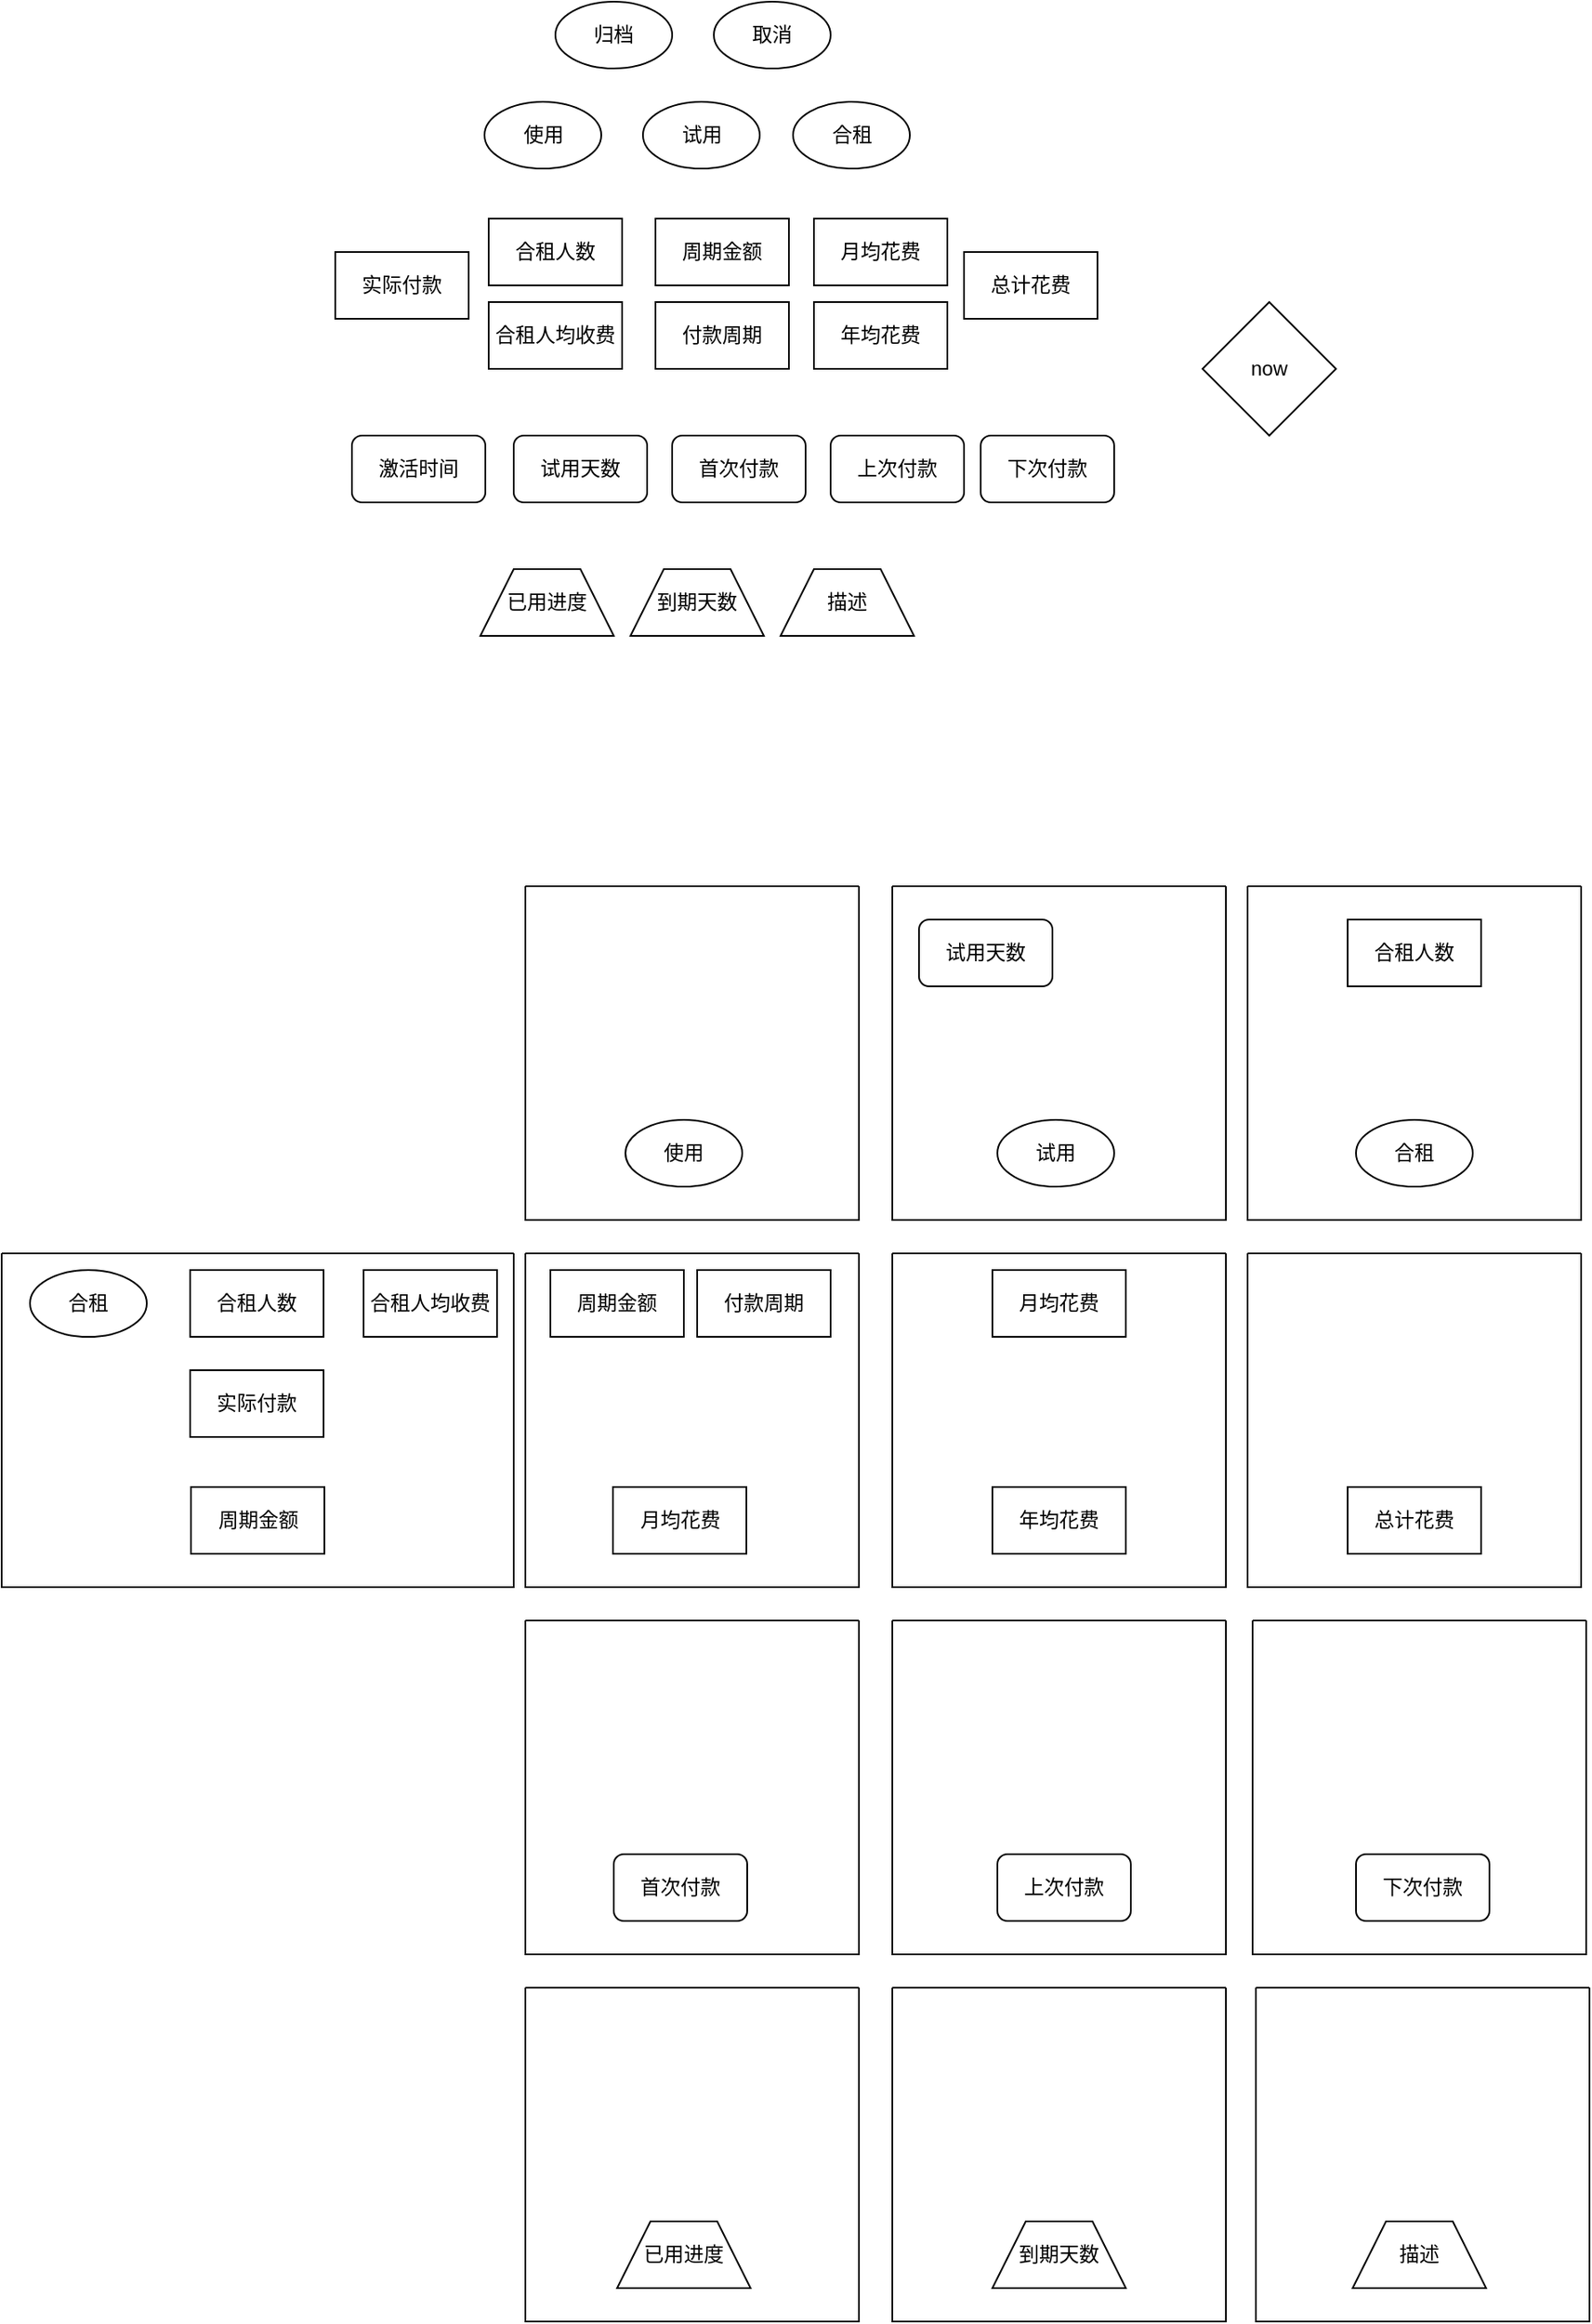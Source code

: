 <mxfile version="18.0.0" type="github">
  <diagram id="C5RBs43oDa-KdzZeNtuy" name="Page-1">
    <mxGraphModel dx="2554" dy="968" grid="1" gridSize="10" guides="1" tooltips="1" connect="1" arrows="1" fold="1" page="1" pageScale="1" pageWidth="827" pageHeight="1169" math="0" shadow="0">
      <root>
        <mxCell id="WIyWlLk6GJQsqaUBKTNV-0" />
        <mxCell id="WIyWlLk6GJQsqaUBKTNV-1" parent="WIyWlLk6GJQsqaUBKTNV-0" />
        <mxCell id="hNW3pUml-DLnn2sBiEHX-16" value="试用" style="ellipse;whiteSpace=wrap;html=1;rounded=0;" vertex="1" parent="WIyWlLk6GJQsqaUBKTNV-1">
          <mxGeometry x="-435.5" y="230" width="70" height="40" as="geometry" />
        </mxCell>
        <mxCell id="hNW3pUml-DLnn2sBiEHX-17" value="合租" style="ellipse;whiteSpace=wrap;html=1;rounded=0;" vertex="1" parent="WIyWlLk6GJQsqaUBKTNV-1">
          <mxGeometry x="-345.5" y="230" width="70" height="40" as="geometry" />
        </mxCell>
        <mxCell id="hNW3pUml-DLnn2sBiEHX-18" value="取消" style="ellipse;whiteSpace=wrap;html=1;rounded=0;" vertex="1" parent="WIyWlLk6GJQsqaUBKTNV-1">
          <mxGeometry x="-393" y="170" width="70" height="40" as="geometry" />
        </mxCell>
        <mxCell id="hNW3pUml-DLnn2sBiEHX-19" value="归档" style="ellipse;whiteSpace=wrap;html=1;rounded=0;" vertex="1" parent="WIyWlLk6GJQsqaUBKTNV-1">
          <mxGeometry x="-488" y="170" width="70" height="40" as="geometry" />
        </mxCell>
        <mxCell id="hNW3pUml-DLnn2sBiEHX-20" value="使用" style="ellipse;whiteSpace=wrap;html=1;rounded=0;" vertex="1" parent="WIyWlLk6GJQsqaUBKTNV-1">
          <mxGeometry x="-530.5" y="230" width="70" height="40" as="geometry" />
        </mxCell>
        <mxCell id="hNW3pUml-DLnn2sBiEHX-21" value="激活时间" style="rounded=1;whiteSpace=wrap;html=1;" vertex="1" parent="WIyWlLk6GJQsqaUBKTNV-1">
          <mxGeometry x="-610" y="430" width="80" height="40" as="geometry" />
        </mxCell>
        <mxCell id="hNW3pUml-DLnn2sBiEHX-22" value="首次付款" style="rounded=1;whiteSpace=wrap;html=1;" vertex="1" parent="WIyWlLk6GJQsqaUBKTNV-1">
          <mxGeometry x="-418" y="430" width="80" height="40" as="geometry" />
        </mxCell>
        <mxCell id="hNW3pUml-DLnn2sBiEHX-23" value="上次付款" style="rounded=1;whiteSpace=wrap;html=1;" vertex="1" parent="WIyWlLk6GJQsqaUBKTNV-1">
          <mxGeometry x="-323" y="430" width="80" height="40" as="geometry" />
        </mxCell>
        <mxCell id="hNW3pUml-DLnn2sBiEHX-24" value="下次付款" style="rounded=1;whiteSpace=wrap;html=1;" vertex="1" parent="WIyWlLk6GJQsqaUBKTNV-1">
          <mxGeometry x="-233" y="430" width="80" height="40" as="geometry" />
        </mxCell>
        <mxCell id="hNW3pUml-DLnn2sBiEHX-25" value="月均花费" style="whiteSpace=wrap;html=1;rounded=0;" vertex="1" parent="WIyWlLk6GJQsqaUBKTNV-1">
          <mxGeometry x="-333" y="300" width="80" height="40" as="geometry" />
        </mxCell>
        <mxCell id="hNW3pUml-DLnn2sBiEHX-28" value="年均花费" style="whiteSpace=wrap;html=1;rounded=0;" vertex="1" parent="WIyWlLk6GJQsqaUBKTNV-1">
          <mxGeometry x="-333" y="350" width="80" height="40" as="geometry" />
        </mxCell>
        <mxCell id="hNW3pUml-DLnn2sBiEHX-29" value="周期金额" style="whiteSpace=wrap;html=1;rounded=0;" vertex="1" parent="WIyWlLk6GJQsqaUBKTNV-1">
          <mxGeometry x="-428" y="300" width="80" height="40" as="geometry" />
        </mxCell>
        <mxCell id="hNW3pUml-DLnn2sBiEHX-30" value="总计花费" style="whiteSpace=wrap;html=1;rounded=0;" vertex="1" parent="WIyWlLk6GJQsqaUBKTNV-1">
          <mxGeometry x="-243" y="320" width="80" height="40" as="geometry" />
        </mxCell>
        <mxCell id="hNW3pUml-DLnn2sBiEHX-34" value="实际付款" style="whiteSpace=wrap;html=1;rounded=0;" vertex="1" parent="WIyWlLk6GJQsqaUBKTNV-1">
          <mxGeometry x="-620" y="320" width="80" height="40" as="geometry" />
        </mxCell>
        <mxCell id="hNW3pUml-DLnn2sBiEHX-39" value="已用进度" style="shape=trapezoid;perimeter=trapezoidPerimeter;whiteSpace=wrap;html=1;fixedSize=1;rounded=0;" vertex="1" parent="WIyWlLk6GJQsqaUBKTNV-1">
          <mxGeometry x="-533" y="510" width="80" height="40" as="geometry" />
        </mxCell>
        <mxCell id="hNW3pUml-DLnn2sBiEHX-40" value="到期天数" style="shape=trapezoid;perimeter=trapezoidPerimeter;whiteSpace=wrap;html=1;fixedSize=1;rounded=0;" vertex="1" parent="WIyWlLk6GJQsqaUBKTNV-1">
          <mxGeometry x="-443" y="510" width="80" height="40" as="geometry" />
        </mxCell>
        <mxCell id="hNW3pUml-DLnn2sBiEHX-41" value="描述" style="shape=trapezoid;perimeter=trapezoidPerimeter;whiteSpace=wrap;html=1;fixedSize=1;rounded=0;" vertex="1" parent="WIyWlLk6GJQsqaUBKTNV-1">
          <mxGeometry x="-353" y="510" width="80" height="40" as="geometry" />
        </mxCell>
        <mxCell id="hNW3pUml-DLnn2sBiEHX-42" value="付款周期" style="whiteSpace=wrap;html=1;rounded=0;" vertex="1" parent="WIyWlLk6GJQsqaUBKTNV-1">
          <mxGeometry x="-428" y="350" width="80" height="40" as="geometry" />
        </mxCell>
        <mxCell id="hNW3pUml-DLnn2sBiEHX-43" value="试用天数" style="rounded=1;whiteSpace=wrap;html=1;" vertex="1" parent="WIyWlLk6GJQsqaUBKTNV-1">
          <mxGeometry x="-513" y="430" width="80" height="40" as="geometry" />
        </mxCell>
        <mxCell id="hNW3pUml-DLnn2sBiEHX-44" value="合租人数" style="whiteSpace=wrap;html=1;rounded=0;" vertex="1" parent="WIyWlLk6GJQsqaUBKTNV-1">
          <mxGeometry x="-528" y="300" width="80" height="40" as="geometry" />
        </mxCell>
        <mxCell id="hNW3pUml-DLnn2sBiEHX-45" value="合租人均收费" style="whiteSpace=wrap;html=1;rounded=0;" vertex="1" parent="WIyWlLk6GJQsqaUBKTNV-1">
          <mxGeometry x="-528" y="350" width="80" height="40" as="geometry" />
        </mxCell>
        <mxCell id="R6iBqLD09b7fv7r1drq2-0" value="" style="swimlane;startSize=0;rounded=0;" vertex="1" parent="WIyWlLk6GJQsqaUBKTNV-1">
          <mxGeometry x="-820" y="920" width="307" height="200" as="geometry">
            <mxRectangle x="-773" y="660" width="80" height="70" as="alternateBounds" />
          </mxGeometry>
        </mxCell>
        <mxCell id="R6iBqLD09b7fv7r1drq2-7" value="周期金额" style="whiteSpace=wrap;html=1;rounded=0;" vertex="1" parent="R6iBqLD09b7fv7r1drq2-0">
          <mxGeometry x="113.5" y="140" width="80" height="40" as="geometry" />
        </mxCell>
        <mxCell id="R6iBqLD09b7fv7r1drq2-8" value="合租" style="ellipse;whiteSpace=wrap;html=1;rounded=0;" vertex="1" parent="R6iBqLD09b7fv7r1drq2-0">
          <mxGeometry x="17" y="10" width="70" height="40" as="geometry" />
        </mxCell>
        <mxCell id="R6iBqLD09b7fv7r1drq2-9" value="实际付款" style="whiteSpace=wrap;html=1;rounded=0;" vertex="1" parent="R6iBqLD09b7fv7r1drq2-0">
          <mxGeometry x="113" y="70" width="80" height="40" as="geometry" />
        </mxCell>
        <mxCell id="R6iBqLD09b7fv7r1drq2-10" value="合租人数" style="whiteSpace=wrap;html=1;rounded=0;" vertex="1" parent="R6iBqLD09b7fv7r1drq2-0">
          <mxGeometry x="113" y="10" width="80" height="40" as="geometry" />
        </mxCell>
        <mxCell id="R6iBqLD09b7fv7r1drq2-11" value="合租人均收费" style="whiteSpace=wrap;html=1;rounded=0;" vertex="1" parent="R6iBqLD09b7fv7r1drq2-0">
          <mxGeometry x="217" y="10" width="80" height="40" as="geometry" />
        </mxCell>
        <mxCell id="R6iBqLD09b7fv7r1drq2-14" value="" style="swimlane;startSize=0;rounded=0;" vertex="1" parent="WIyWlLk6GJQsqaUBKTNV-1">
          <mxGeometry x="-506" y="920" width="200" height="200" as="geometry" />
        </mxCell>
        <mxCell id="R6iBqLD09b7fv7r1drq2-16" value="月均花费" style="whiteSpace=wrap;html=1;rounded=0;" vertex="1" parent="R6iBqLD09b7fv7r1drq2-14">
          <mxGeometry x="52.5" y="140" width="80" height="40" as="geometry" />
        </mxCell>
        <mxCell id="R6iBqLD09b7fv7r1drq2-17" value="周期金额" style="whiteSpace=wrap;html=1;rounded=0;" vertex="1" parent="R6iBqLD09b7fv7r1drq2-14">
          <mxGeometry x="15" y="10" width="80" height="40" as="geometry" />
        </mxCell>
        <mxCell id="R6iBqLD09b7fv7r1drq2-18" value="付款周期" style="whiteSpace=wrap;html=1;rounded=0;" vertex="1" parent="R6iBqLD09b7fv7r1drq2-14">
          <mxGeometry x="103" y="10" width="80" height="40" as="geometry" />
        </mxCell>
        <mxCell id="R6iBqLD09b7fv7r1drq2-15" value="" style="swimlane;startSize=0;rounded=0;" vertex="1" parent="WIyWlLk6GJQsqaUBKTNV-1">
          <mxGeometry x="-286" y="920" width="200" height="200" as="geometry" />
        </mxCell>
        <mxCell id="R6iBqLD09b7fv7r1drq2-19" value="年均花费" style="whiteSpace=wrap;html=1;rounded=0;" vertex="1" parent="R6iBqLD09b7fv7r1drq2-15">
          <mxGeometry x="60" y="140" width="80" height="40" as="geometry" />
        </mxCell>
        <mxCell id="R6iBqLD09b7fv7r1drq2-20" value="月均花费" style="whiteSpace=wrap;html=1;rounded=0;" vertex="1" parent="R6iBqLD09b7fv7r1drq2-15">
          <mxGeometry x="60" y="10" width="80" height="40" as="geometry" />
        </mxCell>
        <mxCell id="R6iBqLD09b7fv7r1drq2-21" value="" style="swimlane;startSize=0;rounded=0;" vertex="1" parent="WIyWlLk6GJQsqaUBKTNV-1">
          <mxGeometry x="-73" y="920" width="200" height="200" as="geometry" />
        </mxCell>
        <mxCell id="R6iBqLD09b7fv7r1drq2-22" value="总计花费" style="whiteSpace=wrap;html=1;rounded=0;" vertex="1" parent="R6iBqLD09b7fv7r1drq2-21">
          <mxGeometry x="60" y="140" width="80" height="40" as="geometry" />
        </mxCell>
        <mxCell id="R6iBqLD09b7fv7r1drq2-24" value="" style="swimlane;startSize=0;rounded=0;" vertex="1" parent="WIyWlLk6GJQsqaUBKTNV-1">
          <mxGeometry x="-506" y="700" width="200" height="200" as="geometry" />
        </mxCell>
        <mxCell id="R6iBqLD09b7fv7r1drq2-25" value="使用" style="ellipse;whiteSpace=wrap;html=1;rounded=0;" vertex="1" parent="R6iBqLD09b7fv7r1drq2-24">
          <mxGeometry x="60" y="140" width="70" height="40" as="geometry" />
        </mxCell>
        <mxCell id="R6iBqLD09b7fv7r1drq2-26" value="" style="swimlane;startSize=0;rounded=0;" vertex="1" parent="WIyWlLk6GJQsqaUBKTNV-1">
          <mxGeometry x="-73" y="700" width="200" height="200" as="geometry" />
        </mxCell>
        <mxCell id="R6iBqLD09b7fv7r1drq2-30" value="合租" style="ellipse;whiteSpace=wrap;html=1;rounded=0;" vertex="1" parent="R6iBqLD09b7fv7r1drq2-26">
          <mxGeometry x="65" y="140" width="70" height="40" as="geometry" />
        </mxCell>
        <mxCell id="R6iBqLD09b7fv7r1drq2-31" value="合租人数" style="whiteSpace=wrap;html=1;rounded=0;" vertex="1" parent="R6iBqLD09b7fv7r1drq2-26">
          <mxGeometry x="60" y="20" width="80" height="40" as="geometry" />
        </mxCell>
        <mxCell id="R6iBqLD09b7fv7r1drq2-27" value="" style="swimlane;startSize=0;rounded=0;" vertex="1" parent="WIyWlLk6GJQsqaUBKTNV-1">
          <mxGeometry x="-286" y="700" width="200" height="200" as="geometry" />
        </mxCell>
        <mxCell id="R6iBqLD09b7fv7r1drq2-29" value="试用" style="ellipse;whiteSpace=wrap;html=1;rounded=0;" vertex="1" parent="R6iBqLD09b7fv7r1drq2-27">
          <mxGeometry x="63" y="140" width="70" height="40" as="geometry" />
        </mxCell>
        <mxCell id="R6iBqLD09b7fv7r1drq2-32" value="试用天数" style="rounded=1;whiteSpace=wrap;html=1;" vertex="1" parent="R6iBqLD09b7fv7r1drq2-27">
          <mxGeometry x="16" y="20" width="80" height="40" as="geometry" />
        </mxCell>
        <mxCell id="R6iBqLD09b7fv7r1drq2-33" value="now" style="rhombus;whiteSpace=wrap;html=1;rounded=0;" vertex="1" parent="WIyWlLk6GJQsqaUBKTNV-1">
          <mxGeometry x="-100" y="350" width="80" height="80" as="geometry" />
        </mxCell>
        <mxCell id="R6iBqLD09b7fv7r1drq2-34" value="" style="swimlane;startSize=0;rounded=0;" vertex="1" parent="WIyWlLk6GJQsqaUBKTNV-1">
          <mxGeometry x="-506" y="1140" width="200" height="200" as="geometry" />
        </mxCell>
        <mxCell id="R6iBqLD09b7fv7r1drq2-37" value="首次付款" style="rounded=1;whiteSpace=wrap;html=1;" vertex="1" parent="R6iBqLD09b7fv7r1drq2-34">
          <mxGeometry x="53" y="140" width="80" height="40" as="geometry" />
        </mxCell>
        <mxCell id="R6iBqLD09b7fv7r1drq2-35" value="" style="swimlane;startSize=0;rounded=0;" vertex="1" parent="WIyWlLk6GJQsqaUBKTNV-1">
          <mxGeometry x="-286" y="1140" width="200" height="200" as="geometry" />
        </mxCell>
        <mxCell id="R6iBqLD09b7fv7r1drq2-38" value="上次付款" style="rounded=1;whiteSpace=wrap;html=1;" vertex="1" parent="R6iBqLD09b7fv7r1drq2-35">
          <mxGeometry x="63" y="140" width="80" height="40" as="geometry" />
        </mxCell>
        <mxCell id="R6iBqLD09b7fv7r1drq2-36" value="" style="swimlane;startSize=0;rounded=0;" vertex="1" parent="WIyWlLk6GJQsqaUBKTNV-1">
          <mxGeometry x="-70" y="1140" width="200" height="200" as="geometry" />
        </mxCell>
        <mxCell id="R6iBqLD09b7fv7r1drq2-39" value="下次付款" style="rounded=1;whiteSpace=wrap;html=1;" vertex="1" parent="R6iBqLD09b7fv7r1drq2-36">
          <mxGeometry x="62" y="140" width="80" height="40" as="geometry" />
        </mxCell>
        <mxCell id="R6iBqLD09b7fv7r1drq2-40" value="" style="swimlane;startSize=0;rounded=0;" vertex="1" parent="WIyWlLk6GJQsqaUBKTNV-1">
          <mxGeometry x="-506" y="1360" width="200" height="200" as="geometry" />
        </mxCell>
        <mxCell id="R6iBqLD09b7fv7r1drq2-43" value="已用进度" style="shape=trapezoid;perimeter=trapezoidPerimeter;whiteSpace=wrap;html=1;fixedSize=1;rounded=0;" vertex="1" parent="R6iBqLD09b7fv7r1drq2-40">
          <mxGeometry x="55" y="140" width="80" height="40" as="geometry" />
        </mxCell>
        <mxCell id="R6iBqLD09b7fv7r1drq2-41" value="" style="swimlane;startSize=0;rounded=0;" vertex="1" parent="WIyWlLk6GJQsqaUBKTNV-1">
          <mxGeometry x="-286" y="1360" width="200" height="200" as="geometry" />
        </mxCell>
        <mxCell id="R6iBqLD09b7fv7r1drq2-44" value="到期天数" style="shape=trapezoid;perimeter=trapezoidPerimeter;whiteSpace=wrap;html=1;fixedSize=1;rounded=0;" vertex="1" parent="R6iBqLD09b7fv7r1drq2-41">
          <mxGeometry x="60" y="140" width="80" height="40" as="geometry" />
        </mxCell>
        <mxCell id="R6iBqLD09b7fv7r1drq2-42" value="" style="swimlane;startSize=0;rounded=0;" vertex="1" parent="WIyWlLk6GJQsqaUBKTNV-1">
          <mxGeometry x="-68" y="1360" width="200" height="200" as="geometry" />
        </mxCell>
        <mxCell id="R6iBqLD09b7fv7r1drq2-45" value="描述" style="shape=trapezoid;perimeter=trapezoidPerimeter;whiteSpace=wrap;html=1;fixedSize=1;rounded=0;" vertex="1" parent="R6iBqLD09b7fv7r1drq2-42">
          <mxGeometry x="58" y="140" width="80" height="40" as="geometry" />
        </mxCell>
      </root>
    </mxGraphModel>
  </diagram>
</mxfile>
